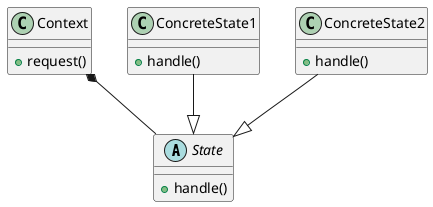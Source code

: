 @startuml
abstract class State{
+handle()
}

class Context{
+request()
}

class ConcreteState1{
+handle()
}

class ConcreteState2{
+handle()
}

Context *-- State
ConcreteState1 --|> State
ConcreteState2 --|> State
@enduml